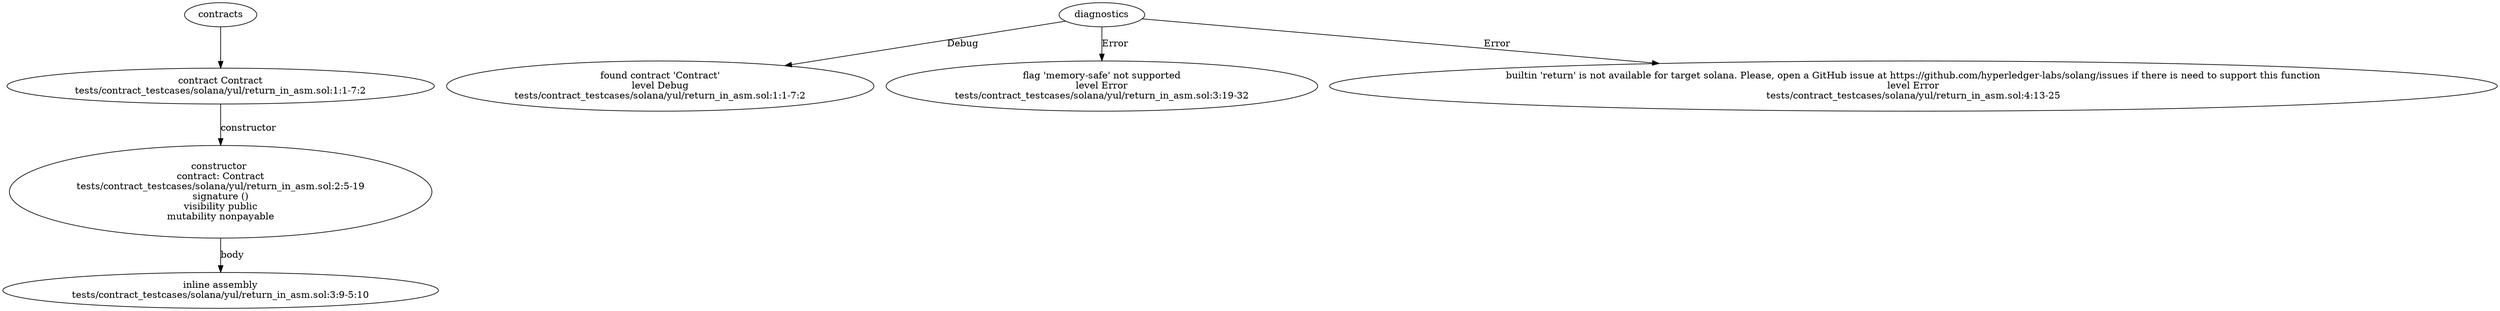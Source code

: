 strict digraph "tests/contract_testcases/solana/yul/return_in_asm.sol" {
	contract [label="contract Contract\ntests/contract_testcases/solana/yul/return_in_asm.sol:1:1-7:2"]
	node_2 [label="constructor \ncontract: Contract\ntests/contract_testcases/solana/yul/return_in_asm.sol:2:5-19\nsignature ()\nvisibility public\nmutability nonpayable"]
	inline_assembly [label="inline assembly\ntests/contract_testcases/solana/yul/return_in_asm.sol:3:9-5:10"]
	diagnostic [label="found contract 'Contract'\nlevel Debug\ntests/contract_testcases/solana/yul/return_in_asm.sol:1:1-7:2"]
	diagnostic_6 [label="flag 'memory-safe' not supported\nlevel Error\ntests/contract_testcases/solana/yul/return_in_asm.sol:3:19-32"]
	diagnostic_7 [label="builtin 'return' is not available for target solana. Please, open a GitHub issue at https://github.com/hyperledger-labs/solang/issues if there is need to support this function\nlevel Error\ntests/contract_testcases/solana/yul/return_in_asm.sol:4:13-25"]
	contracts -> contract
	contract -> node_2 [label="constructor"]
	node_2 -> inline_assembly [label="body"]
	diagnostics -> diagnostic [label="Debug"]
	diagnostics -> diagnostic_6 [label="Error"]
	diagnostics -> diagnostic_7 [label="Error"]
}
